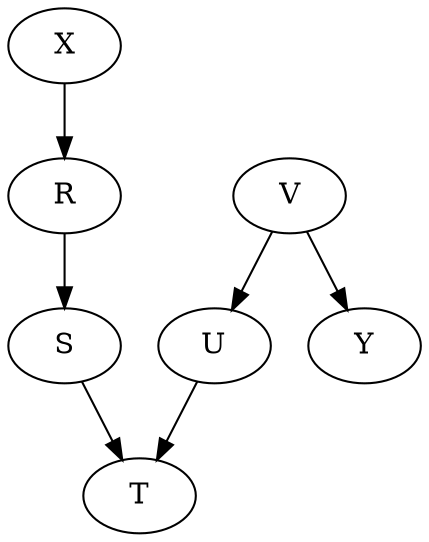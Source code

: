 strict digraph  {
X [x=0, y=0];
R [x=1, y=0];
S [x=2, y=0];
T [x=3, y=0];
U [x=4, y=0];
V [x=5, y=0];
Y [x=6, y=0];
X -> R;
R -> S;
S -> T;
U -> T;
V -> U;
V -> Y;
}

